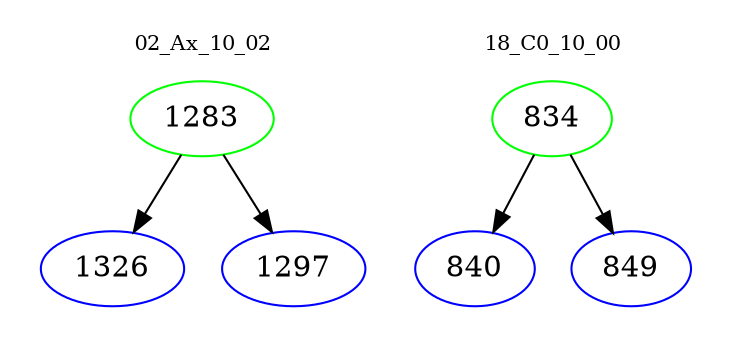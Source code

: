 digraph{
subgraph cluster_0 {
color = white
label = "02_Ax_10_02";
fontsize=10;
T0_1283 [label="1283", color="green"]
T0_1283 -> T0_1326 [color="black"]
T0_1326 [label="1326", color="blue"]
T0_1283 -> T0_1297 [color="black"]
T0_1297 [label="1297", color="blue"]
}
subgraph cluster_1 {
color = white
label = "18_C0_10_00";
fontsize=10;
T1_834 [label="834", color="green"]
T1_834 -> T1_840 [color="black"]
T1_840 [label="840", color="blue"]
T1_834 -> T1_849 [color="black"]
T1_849 [label="849", color="blue"]
}
}
